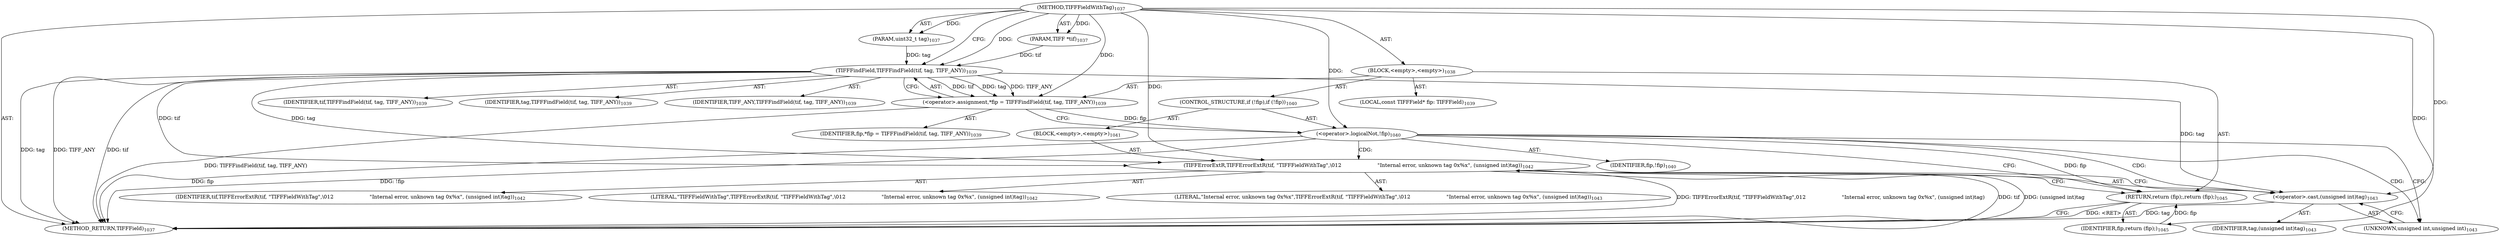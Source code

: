 digraph "TIFFFieldWithTag" {  
"27629" [label = <(METHOD,TIFFFieldWithTag)<SUB>1037</SUB>> ]
"27630" [label = <(PARAM,TIFF *tif)<SUB>1037</SUB>> ]
"27631" [label = <(PARAM,uint32_t tag)<SUB>1037</SUB>> ]
"27632" [label = <(BLOCK,&lt;empty&gt;,&lt;empty&gt;)<SUB>1038</SUB>> ]
"27633" [label = <(LOCAL,const TIFFField* fip: TIFFField)<SUB>1039</SUB>> ]
"27634" [label = <(&lt;operator&gt;.assignment,*fip = TIFFFindField(tif, tag, TIFF_ANY))<SUB>1039</SUB>> ]
"27635" [label = <(IDENTIFIER,fip,*fip = TIFFFindField(tif, tag, TIFF_ANY))<SUB>1039</SUB>> ]
"27636" [label = <(TIFFFindField,TIFFFindField(tif, tag, TIFF_ANY))<SUB>1039</SUB>> ]
"27637" [label = <(IDENTIFIER,tif,TIFFFindField(tif, tag, TIFF_ANY))<SUB>1039</SUB>> ]
"27638" [label = <(IDENTIFIER,tag,TIFFFindField(tif, tag, TIFF_ANY))<SUB>1039</SUB>> ]
"27639" [label = <(IDENTIFIER,TIFF_ANY,TIFFFindField(tif, tag, TIFF_ANY))<SUB>1039</SUB>> ]
"27640" [label = <(CONTROL_STRUCTURE,if (!fip),if (!fip))<SUB>1040</SUB>> ]
"27641" [label = <(&lt;operator&gt;.logicalNot,!fip)<SUB>1040</SUB>> ]
"27642" [label = <(IDENTIFIER,fip,!fip)<SUB>1040</SUB>> ]
"27643" [label = <(BLOCK,&lt;empty&gt;,&lt;empty&gt;)<SUB>1041</SUB>> ]
"27644" [label = <(TIFFErrorExtR,TIFFErrorExtR(tif, &quot;TIFFFieldWithTag&quot;,\012                      &quot;Internal error, unknown tag 0x%x&quot;, (unsigned int)tag))<SUB>1042</SUB>> ]
"27645" [label = <(IDENTIFIER,tif,TIFFErrorExtR(tif, &quot;TIFFFieldWithTag&quot;,\012                      &quot;Internal error, unknown tag 0x%x&quot;, (unsigned int)tag))<SUB>1042</SUB>> ]
"27646" [label = <(LITERAL,&quot;TIFFFieldWithTag&quot;,TIFFErrorExtR(tif, &quot;TIFFFieldWithTag&quot;,\012                      &quot;Internal error, unknown tag 0x%x&quot;, (unsigned int)tag))<SUB>1042</SUB>> ]
"27647" [label = <(LITERAL,&quot;Internal error, unknown tag 0x%x&quot;,TIFFErrorExtR(tif, &quot;TIFFFieldWithTag&quot;,\012                      &quot;Internal error, unknown tag 0x%x&quot;, (unsigned int)tag))<SUB>1043</SUB>> ]
"27648" [label = <(&lt;operator&gt;.cast,(unsigned int)tag)<SUB>1043</SUB>> ]
"27649" [label = <(UNKNOWN,unsigned int,unsigned int)<SUB>1043</SUB>> ]
"27650" [label = <(IDENTIFIER,tag,(unsigned int)tag)<SUB>1043</SUB>> ]
"27651" [label = <(RETURN,return (fip);,return (fip);)<SUB>1045</SUB>> ]
"27652" [label = <(IDENTIFIER,fip,return (fip);)<SUB>1045</SUB>> ]
"27653" [label = <(METHOD_RETURN,TIFFField)<SUB>1037</SUB>> ]
  "27629" -> "27630"  [ label = "AST: "] 
  "27629" -> "27631"  [ label = "AST: "] 
  "27629" -> "27632"  [ label = "AST: "] 
  "27629" -> "27653"  [ label = "AST: "] 
  "27632" -> "27633"  [ label = "AST: "] 
  "27632" -> "27634"  [ label = "AST: "] 
  "27632" -> "27640"  [ label = "AST: "] 
  "27632" -> "27651"  [ label = "AST: "] 
  "27634" -> "27635"  [ label = "AST: "] 
  "27634" -> "27636"  [ label = "AST: "] 
  "27636" -> "27637"  [ label = "AST: "] 
  "27636" -> "27638"  [ label = "AST: "] 
  "27636" -> "27639"  [ label = "AST: "] 
  "27640" -> "27641"  [ label = "AST: "] 
  "27640" -> "27643"  [ label = "AST: "] 
  "27641" -> "27642"  [ label = "AST: "] 
  "27643" -> "27644"  [ label = "AST: "] 
  "27644" -> "27645"  [ label = "AST: "] 
  "27644" -> "27646"  [ label = "AST: "] 
  "27644" -> "27647"  [ label = "AST: "] 
  "27644" -> "27648"  [ label = "AST: "] 
  "27648" -> "27649"  [ label = "AST: "] 
  "27648" -> "27650"  [ label = "AST: "] 
  "27651" -> "27652"  [ label = "AST: "] 
  "27634" -> "27641"  [ label = "CFG: "] 
  "27651" -> "27653"  [ label = "CFG: "] 
  "27636" -> "27634"  [ label = "CFG: "] 
  "27641" -> "27649"  [ label = "CFG: "] 
  "27641" -> "27651"  [ label = "CFG: "] 
  "27644" -> "27651"  [ label = "CFG: "] 
  "27648" -> "27644"  [ label = "CFG: "] 
  "27649" -> "27648"  [ label = "CFG: "] 
  "27629" -> "27636"  [ label = "CFG: "] 
  "27651" -> "27653"  [ label = "DDG: &lt;RET&gt;"] 
  "27636" -> "27653"  [ label = "DDG: tif"] 
  "27636" -> "27653"  [ label = "DDG: tag"] 
  "27634" -> "27653"  [ label = "DDG: TIFFFindField(tif, tag, TIFF_ANY)"] 
  "27641" -> "27653"  [ label = "DDG: fip"] 
  "27641" -> "27653"  [ label = "DDG: !fip"] 
  "27644" -> "27653"  [ label = "DDG: tif"] 
  "27648" -> "27653"  [ label = "DDG: tag"] 
  "27644" -> "27653"  [ label = "DDG: (unsigned int)tag"] 
  "27644" -> "27653"  [ label = "DDG: TIFFErrorExtR(tif, &quot;TIFFFieldWithTag&quot;,\012                      &quot;Internal error, unknown tag 0x%x&quot;, (unsigned int)tag)"] 
  "27636" -> "27653"  [ label = "DDG: TIFF_ANY"] 
  "27629" -> "27630"  [ label = "DDG: "] 
  "27629" -> "27631"  [ label = "DDG: "] 
  "27636" -> "27634"  [ label = "DDG: tif"] 
  "27636" -> "27634"  [ label = "DDG: tag"] 
  "27636" -> "27634"  [ label = "DDG: TIFF_ANY"] 
  "27652" -> "27651"  [ label = "DDG: fip"] 
  "27641" -> "27651"  [ label = "DDG: fip"] 
  "27629" -> "27634"  [ label = "DDG: "] 
  "27629" -> "27652"  [ label = "DDG: "] 
  "27630" -> "27636"  [ label = "DDG: tif"] 
  "27629" -> "27636"  [ label = "DDG: "] 
  "27631" -> "27636"  [ label = "DDG: tag"] 
  "27634" -> "27641"  [ label = "DDG: fip"] 
  "27629" -> "27641"  [ label = "DDG: "] 
  "27636" -> "27644"  [ label = "DDG: tif"] 
  "27629" -> "27644"  [ label = "DDG: "] 
  "27636" -> "27644"  [ label = "DDG: tag"] 
  "27636" -> "27648"  [ label = "DDG: tag"] 
  "27629" -> "27648"  [ label = "DDG: "] 
  "27641" -> "27644"  [ label = "CDG: "] 
  "27641" -> "27649"  [ label = "CDG: "] 
  "27641" -> "27648"  [ label = "CDG: "] 
}
